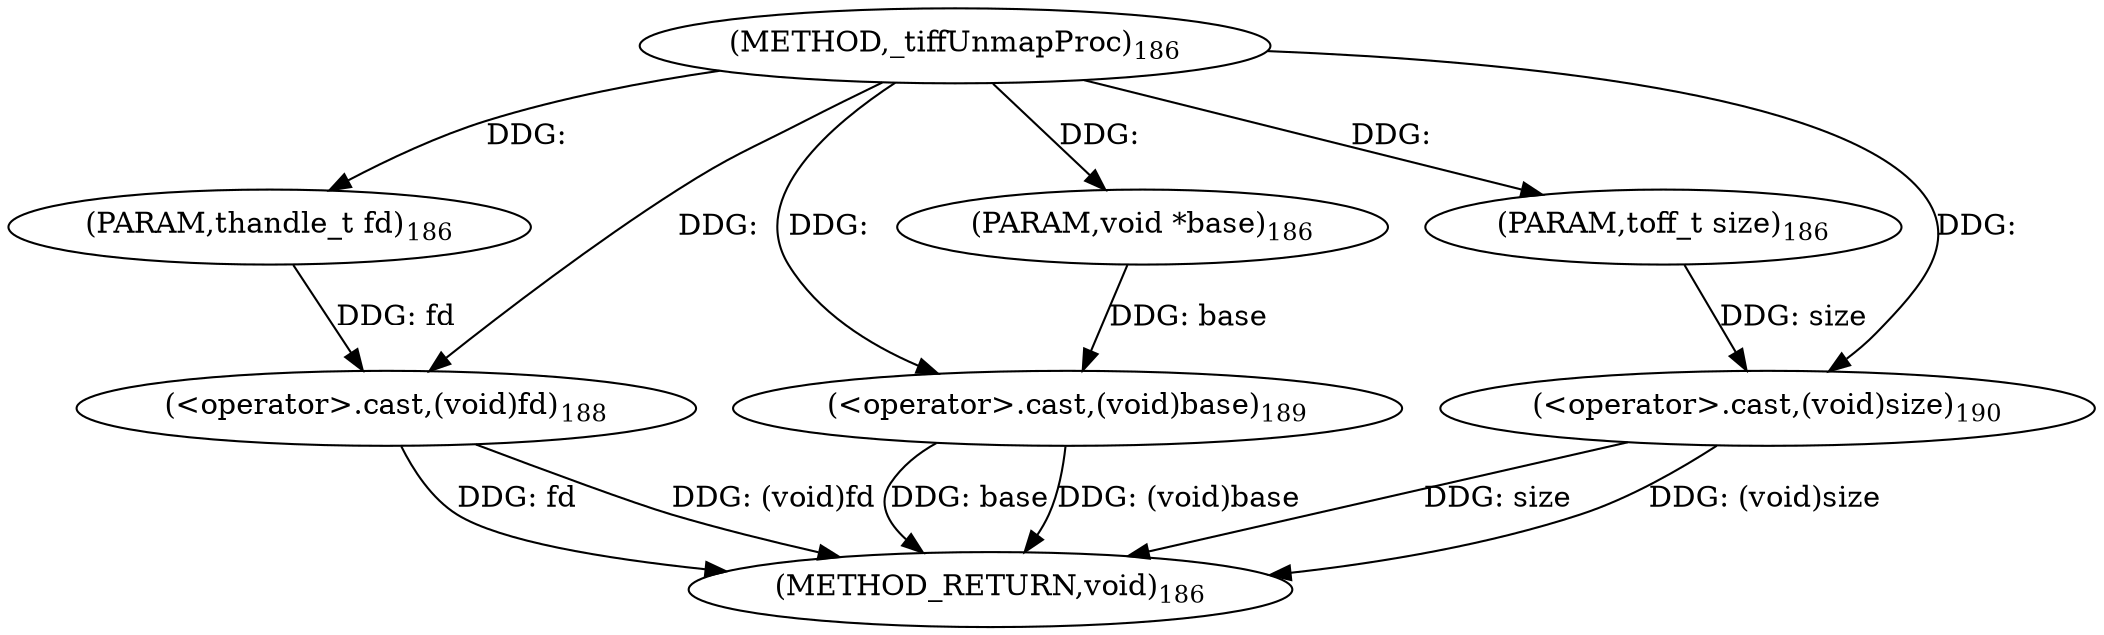 digraph "_tiffUnmapProc" {  
"33892" [label = <(METHOD,_tiffUnmapProc)<SUB>186</SUB>> ]
"33906" [label = <(METHOD_RETURN,void)<SUB>186</SUB>> ]
"33893" [label = <(PARAM,thandle_t fd)<SUB>186</SUB>> ]
"33894" [label = <(PARAM,void *base)<SUB>186</SUB>> ]
"33895" [label = <(PARAM,toff_t size)<SUB>186</SUB>> ]
"33897" [label = <(&lt;operator&gt;.cast,(void)fd)<SUB>188</SUB>> ]
"33900" [label = <(&lt;operator&gt;.cast,(void)base)<SUB>189</SUB>> ]
"33903" [label = <(&lt;operator&gt;.cast,(void)size)<SUB>190</SUB>> ]
  "33897" -> "33906"  [ label = "DDG: fd"] 
  "33897" -> "33906"  [ label = "DDG: (void)fd"] 
  "33900" -> "33906"  [ label = "DDG: base"] 
  "33900" -> "33906"  [ label = "DDG: (void)base"] 
  "33903" -> "33906"  [ label = "DDG: size"] 
  "33903" -> "33906"  [ label = "DDG: (void)size"] 
  "33892" -> "33893"  [ label = "DDG: "] 
  "33892" -> "33894"  [ label = "DDG: "] 
  "33892" -> "33895"  [ label = "DDG: "] 
  "33893" -> "33897"  [ label = "DDG: fd"] 
  "33892" -> "33897"  [ label = "DDG: "] 
  "33894" -> "33900"  [ label = "DDG: base"] 
  "33892" -> "33900"  [ label = "DDG: "] 
  "33895" -> "33903"  [ label = "DDG: size"] 
  "33892" -> "33903"  [ label = "DDG: "] 
}
